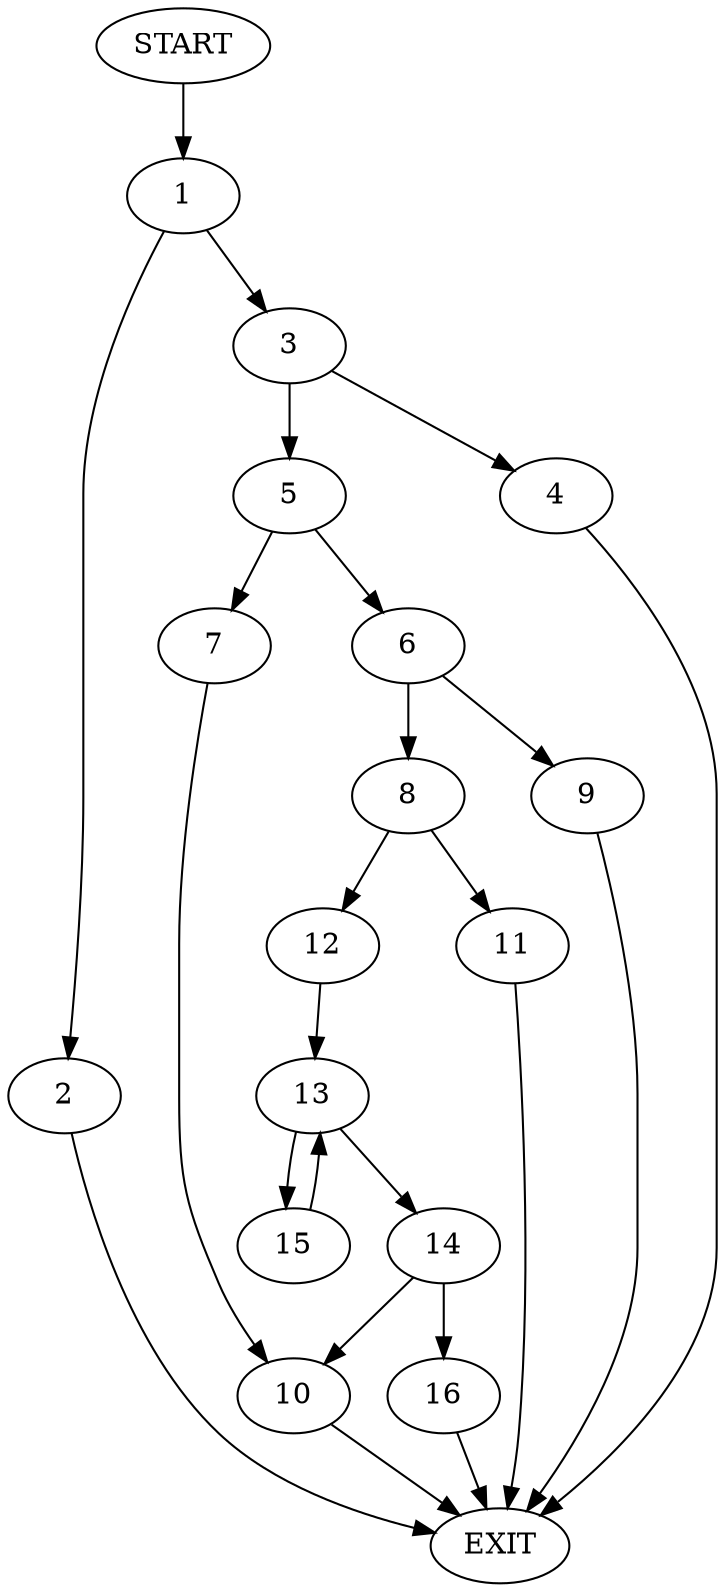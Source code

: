 digraph {
0 [label="START"]
17 [label="EXIT"]
0 -> 1
1 -> 2
1 -> 3
2 -> 17
3 -> 4
3 -> 5
5 -> 6
5 -> 7
4 -> 17
6 -> 8
6 -> 9
7 -> 10
9 -> 17
8 -> 11
8 -> 12
11 -> 17
12 -> 13
13 -> 14
13 -> 15
15 -> 13
14 -> 16
14 -> 10
16 -> 17
10 -> 17
}
